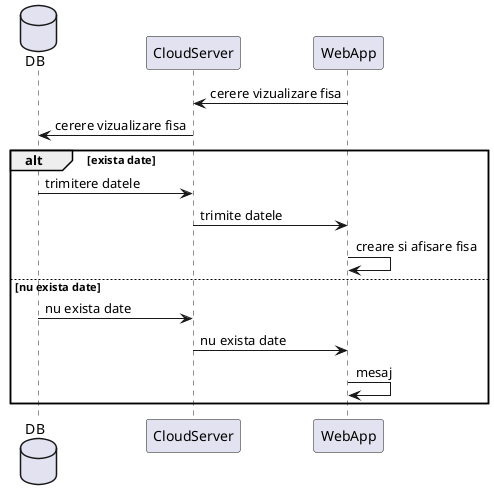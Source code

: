 @startuml vizualizare_fisa

database DB
participant CloudServer
participant WebApp

WebApp -> CloudServer: cerere vizualizare fisa
CloudServer -> DB: cerere vizualizare fisa
alt exista date
    DB -> CloudServer: trimitere datele
    CloudServer -> WebApp: trimite datele
    WebApp -> WebApp: creare si afisare fisa
else nu exista date
    DB -> CloudServer: nu exista date
    CloudServer -> WebApp: nu exista date
    WebApp -> WebApp: mesaj
end

@enduml
